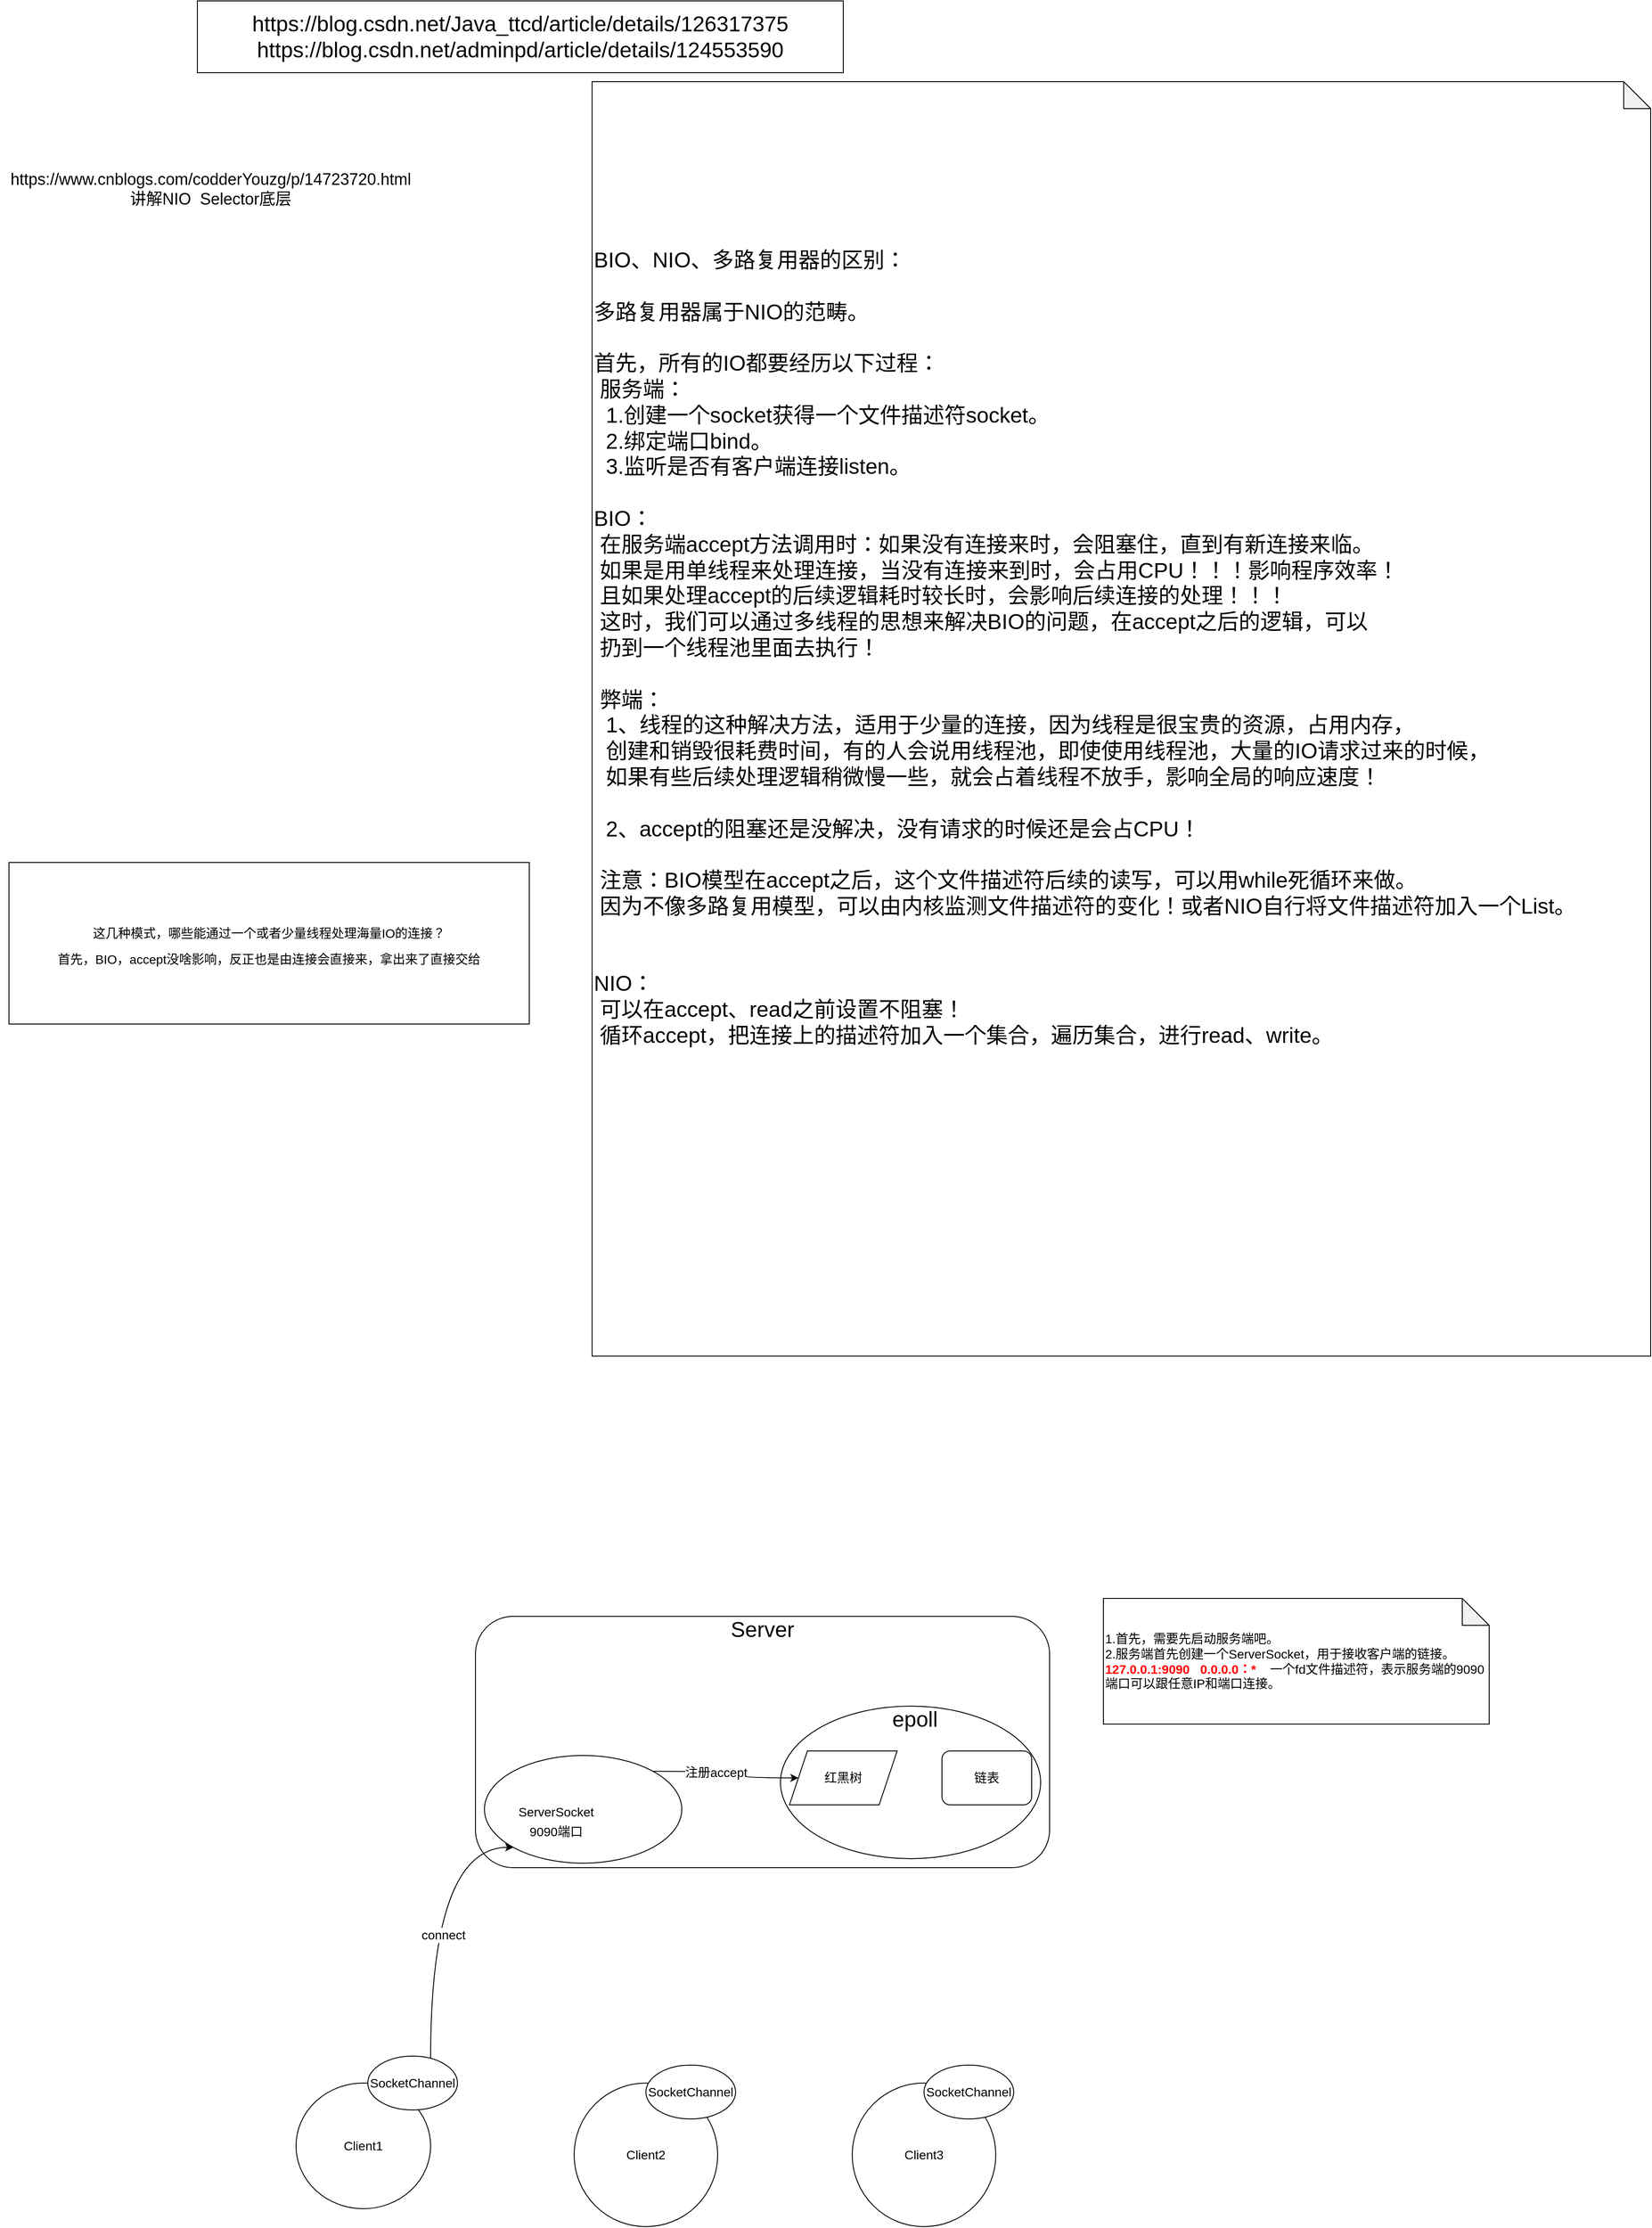 <mxfile version="20.6.0" type="github">
  <diagram id="ho1o4B3E-l8eYltIAmrv" name="第 1 页">
    <mxGraphModel dx="822" dy="357" grid="1" gridSize="10" guides="1" tooltips="1" connect="1" arrows="1" fold="1" page="1" pageScale="1" pageWidth="827" pageHeight="1169" math="0" shadow="0">
      <root>
        <mxCell id="0" />
        <mxCell id="1" parent="0" />
        <mxCell id="7geZkpw3Z43b3UevWiiN-1" value="&lt;div style=&quot;&quot;&gt;&lt;span style=&quot;font-size: 24px; background-color: initial;&quot;&gt;BIO、NIO、多路复用器的区别：&lt;/span&gt;&lt;/div&gt;&lt;div style=&quot;&quot;&gt;&lt;span style=&quot;font-size: 24px; background-color: initial;&quot;&gt;&lt;br&gt;&lt;/span&gt;&lt;/div&gt;&lt;div style=&quot;&quot;&gt;&lt;span style=&quot;font-size: 24px; background-color: initial;&quot;&gt;多路复用器属于NIO的范畴。&lt;/span&gt;&lt;/div&gt;&lt;div style=&quot;&quot;&gt;&lt;span style=&quot;font-size: 24px; background-color: initial;&quot;&gt;&lt;br&gt;&lt;/span&gt;&lt;/div&gt;&lt;div style=&quot;&quot;&gt;&lt;span style=&quot;font-size: 24px;&quot;&gt;首先，所有的IO都要经历以下过程：&lt;/span&gt;&lt;/div&gt;&lt;div style=&quot;&quot;&gt;&lt;span style=&quot;font-size: 24px;&quot;&gt;&lt;span style=&quot;white-space: pre;&quot;&gt; &lt;/span&gt;服务端：&lt;/span&gt;&lt;/div&gt;&lt;div style=&quot;&quot;&gt;&lt;span style=&quot;font-size: 24px;&quot;&gt;&lt;span style=&quot;white-space: pre;&quot;&gt; &lt;/span&gt;&lt;span style=&quot;white-space: pre;&quot;&gt; &lt;/span&gt;1.创建一个socket获得一个文件描述符socket。&lt;br&gt;&lt;/span&gt;&lt;/div&gt;&lt;div style=&quot;&quot;&gt;&lt;span style=&quot;font-size: 24px;&quot;&gt;&lt;span style=&quot;white-space: pre;&quot;&gt; &lt;/span&gt;&lt;span style=&quot;white-space: pre;&quot;&gt; &lt;/span&gt;2.绑定端口bind。&lt;br&gt;&lt;/span&gt;&lt;/div&gt;&lt;div style=&quot;&quot;&gt;&lt;span style=&quot;font-size: 24px;&quot;&gt;&lt;span style=&quot;white-space: pre;&quot;&gt; &lt;/span&gt;&lt;span style=&quot;white-space: pre;&quot;&gt; &lt;/span&gt;3.监听是否有客户端连接listen。&lt;br&gt;&lt;/span&gt;&lt;/div&gt;&lt;div style=&quot;&quot;&gt;&lt;span style=&quot;font-size: 24px;&quot;&gt;&lt;br&gt;&lt;/span&gt;&lt;/div&gt;&lt;div style=&quot;&quot;&gt;&lt;span style=&quot;font-size: 24px;&quot;&gt;BIO：&lt;/span&gt;&lt;/div&gt;&lt;div style=&quot;&quot;&gt;&lt;span style=&quot;font-size: 24px;&quot;&gt;&lt;span style=&quot;white-space: pre;&quot;&gt; &lt;/span&gt;在服务端accept方法调用时：如果没有连接来时，会阻塞住，直到有新连接来临。&lt;br&gt;&lt;/span&gt;&lt;/div&gt;&lt;div style=&quot;&quot;&gt;&lt;span style=&quot;font-size: 24px;&quot;&gt;&lt;span style=&quot;white-space: pre;&quot;&gt; &lt;/span&gt;如果是用单线程来处理连接，当没有连接来到时，会占用CPU！！！影响程序效率！&lt;br&gt;&lt;/span&gt;&lt;/div&gt;&lt;div style=&quot;&quot;&gt;&lt;span style=&quot;font-size: 24px;&quot;&gt;&lt;span style=&quot;white-space: pre;&quot;&gt; &lt;/span&gt;且如果处理accept的后续逻辑耗时较长时，会影响后续连接的处理！！！&lt;br&gt;&lt;/span&gt;&lt;/div&gt;&lt;div style=&quot;&quot;&gt;&lt;span style=&quot;font-size: 24px;&quot;&gt;&lt;span style=&quot;white-space: pre;&quot;&gt; &lt;/span&gt;这时，我们可以通过多线程的思想来解决BIO的问题，在accept之后的逻辑，可以&lt;br&gt;&lt;/span&gt;&lt;/div&gt;&lt;div style=&quot;&quot;&gt;&lt;span style=&quot;font-size: 24px;&quot;&gt;&lt;span style=&quot;white-space: pre;&quot;&gt; &lt;/span&gt;扔到一个线程池里面去执行！&lt;br&gt;&lt;/span&gt;&lt;/div&gt;&lt;div style=&quot;&quot;&gt;&lt;span style=&quot;font-size: 24px;&quot;&gt;&lt;br&gt;&lt;/span&gt;&lt;/div&gt;&lt;div style=&quot;&quot;&gt;&lt;span style=&quot;font-size: 24px;&quot;&gt;&lt;span style=&quot;white-space: pre;&quot;&gt; &lt;/span&gt;弊端：&lt;/span&gt;&lt;/div&gt;&lt;div style=&quot;&quot;&gt;&lt;span style=&quot;font-size: 24px;&quot;&gt;&lt;span style=&quot;white-space: pre;&quot;&gt; &lt;/span&gt;&lt;span style=&quot;white-space: pre;&quot;&gt; &lt;/span&gt;1、线程的这种解决方法，适用于少量的连接，因为线程是很宝贵的资源，占用内存，&lt;/span&gt;&lt;/div&gt;&lt;div style=&quot;&quot;&gt;&lt;span style=&quot;background-color: initial; font-size: 24px;&quot;&gt;&lt;span style=&quot;white-space: pre;&quot;&gt; &lt;/span&gt;&lt;span style=&quot;white-space: pre;&quot;&gt; &lt;/span&gt;创建和销毁很耗费时间，有的人会说用线程池，即使使用线程池，大量的IO请求过来的时候，&lt;/span&gt;&lt;/div&gt;&lt;div style=&quot;&quot;&gt;&lt;span style=&quot;background-color: initial; font-size: 24px;&quot;&gt;&lt;span style=&quot;white-space: pre;&quot;&gt; &lt;/span&gt;&lt;span style=&quot;white-space: pre;&quot;&gt; &lt;/span&gt;如果有些后续处理逻辑稍微慢一些，就会占着线程不放手，影响全局的响应速度！&lt;/span&gt;&lt;/div&gt;&lt;div style=&quot;&quot;&gt;&lt;span style=&quot;font-size: 24px; background-color: initial;&quot;&gt;&lt;br&gt;&lt;/span&gt;&lt;/div&gt;&lt;div style=&quot;&quot;&gt;&lt;span style=&quot;font-size: 24px; background-color: initial;&quot;&gt;&lt;span style=&quot;white-space: pre;&quot;&gt; &lt;/span&gt;&lt;span style=&quot;white-space: pre;&quot;&gt; &lt;/span&gt;2、accept的阻塞还是没解决，没有请求的时候还是会占CPU！&lt;/span&gt;&lt;/div&gt;&lt;div style=&quot;&quot;&gt;&lt;span style=&quot;font-size: 24px;&quot;&gt;&lt;br&gt;&lt;/span&gt;&lt;/div&gt;&lt;div style=&quot;&quot;&gt;&lt;span style=&quot;font-size: 24px;&quot;&gt;&lt;span style=&quot;white-space: pre;&quot;&gt; &lt;/span&gt;注意：BIO模型在accept之后，这个文件描述符后续的读写，可以用while死循环来做。&lt;br&gt;&lt;/span&gt;&lt;/div&gt;&lt;div style=&quot;&quot;&gt;&lt;span style=&quot;font-size: 24px;&quot;&gt;&lt;span style=&quot;white-space: pre;&quot;&gt; &lt;/span&gt;因为不像多路复用模型，可以由内核监测文件描述符的变化！或者NIO自行将文件描述符加入一个List。&lt;br&gt;&lt;/span&gt;&lt;/div&gt;&lt;div style=&quot;&quot;&gt;&lt;span style=&quot;font-size: 24px;&quot;&gt;&lt;br&gt;&lt;/span&gt;&lt;/div&gt;&lt;div style=&quot;&quot;&gt;&lt;span style=&quot;font-size: 24px;&quot;&gt;&lt;br&gt;&lt;/span&gt;&lt;/div&gt;&lt;div style=&quot;&quot;&gt;&lt;span style=&quot;font-size: 24px;&quot;&gt;NIO：&lt;/span&gt;&lt;/div&gt;&lt;div style=&quot;&quot;&gt;&lt;span style=&quot;font-size: 24px;&quot;&gt;&lt;span style=&quot;white-space: pre;&quot;&gt; &lt;/span&gt;可以在accept、read之前设置不阻塞！&lt;br&gt;&lt;/span&gt;&lt;/div&gt;&lt;div style=&quot;&quot;&gt;&lt;span style=&quot;font-size: 24px;&quot;&gt;&lt;span style=&quot;white-space: pre;&quot;&gt; &lt;/span&gt;循环accept，把连接上的描述符加入一个集合，遍历集合，进行read、write。&lt;br&gt;&lt;/span&gt;&lt;/div&gt;&lt;div style=&quot;&quot;&gt;&lt;span style=&quot;font-size: 24px;&quot;&gt;&lt;br&gt;&lt;/span&gt;&lt;/div&gt;&lt;div style=&quot;&quot;&gt;&lt;span style=&quot;font-size: 24px;&quot;&gt;&lt;span style=&quot;white-space: pre;&quot;&gt; &lt;/span&gt;&lt;br&gt;&lt;/span&gt;&lt;/div&gt;&lt;div style=&quot;&quot;&gt;&lt;span style=&quot;font-size: 24px;&quot;&gt;&lt;br&gt;&lt;/span&gt;&lt;/div&gt;&lt;div style=&quot;&quot;&gt;&lt;span style=&quot;font-size: 24px;&quot;&gt;&lt;span style=&quot;white-space: pre;&quot;&gt; &lt;/span&gt;&lt;br&gt;&lt;/span&gt;&lt;/div&gt;&lt;div style=&quot;&quot;&gt;&lt;span style=&quot;font-size: 24px;&quot;&gt;&lt;br&gt;&lt;/span&gt;&lt;/div&gt;&lt;div style=&quot;&quot;&gt;&lt;span style=&quot;white-space: pre;&quot;&gt; &lt;/span&gt;&lt;span style=&quot;white-space: pre;&quot;&gt; &lt;/span&gt;&lt;br&gt;&lt;/div&gt;" style="shape=note;whiteSpace=wrap;html=1;backgroundOutline=1;darkOpacity=0.05;align=left;" parent="1" vertex="1">
          <mxGeometry x="700" y="120" width="1180" height="1420" as="geometry" />
        </mxCell>
        <mxCell id="7geZkpw3Z43b3UevWiiN-2" value="https://blog.csdn.net/Java_ttcd/article/details/126317375&lt;br&gt;https://blog.csdn.net/adminpd/article/details/124553590" style="rounded=0;whiteSpace=wrap;html=1;fontSize=24;" parent="1" vertex="1">
          <mxGeometry x="260" y="30" width="720" height="80" as="geometry" />
        </mxCell>
        <mxCell id="7geZkpw3Z43b3UevWiiN-3" value="&lt;font style=&quot;font-size: 14px;&quot;&gt;这几种模式，哪些能通过一个或者少量线程处理海量IO的连接？&lt;br&gt;首先，BIO，accept没啥影响，反正也是由连接会直接来，拿出来了直接交给&lt;br&gt;&lt;/font&gt;" style="rounded=0;whiteSpace=wrap;html=1;fontSize=24;" parent="1" vertex="1">
          <mxGeometry x="50" y="990" width="580" height="180" as="geometry" />
        </mxCell>
        <mxCell id="La09_VNI6gY7_joqpI0x-1" value="&lt;font style=&quot;font-size: 18px;&quot;&gt;https://www.cnblogs.com/codderYouzg/p/14723720.html&lt;br&gt;讲解NIO&amp;nbsp; Selector底层&lt;br&gt;&lt;/font&gt;" style="text;html=1;strokeColor=none;fillColor=none;align=center;verticalAlign=middle;whiteSpace=wrap;rounded=0;" parent="1" vertex="1">
          <mxGeometry x="40" y="180" width="470" height="120" as="geometry" />
        </mxCell>
        <mxCell id="w--zyUQJSbkvS63GyZV3-1" value="" style="rounded=1;whiteSpace=wrap;html=1;" vertex="1" parent="1">
          <mxGeometry x="570" y="1830" width="640" height="280" as="geometry" />
        </mxCell>
        <mxCell id="w--zyUQJSbkvS63GyZV3-2" value="&lt;font style=&quot;font-size: 24px;&quot;&gt;Server&lt;/font&gt;" style="text;html=1;strokeColor=none;fillColor=none;align=center;verticalAlign=middle;whiteSpace=wrap;rounded=0;" vertex="1" parent="1">
          <mxGeometry x="860" y="1830" width="60" height="30" as="geometry" />
        </mxCell>
        <mxCell id="w--zyUQJSbkvS63GyZV3-3" value="" style="ellipse;whiteSpace=wrap;html=1;fontSize=24;" vertex="1" parent="1">
          <mxGeometry x="580" y="1985" width="220" height="120" as="geometry" />
        </mxCell>
        <mxCell id="w--zyUQJSbkvS63GyZV3-4" value="" style="ellipse;whiteSpace=wrap;html=1;fontSize=24;" vertex="1" parent="1">
          <mxGeometry x="910" y="1930" width="290" height="170" as="geometry" />
        </mxCell>
        <mxCell id="w--zyUQJSbkvS63GyZV3-5" value="epoll" style="text;html=1;strokeColor=none;fillColor=none;align=center;verticalAlign=middle;whiteSpace=wrap;rounded=0;fontSize=24;" vertex="1" parent="1">
          <mxGeometry x="1030" y="1930" width="60" height="30" as="geometry" />
        </mxCell>
        <mxCell id="w--zyUQJSbkvS63GyZV3-7" value="&lt;font style=&quot;font-size: 14px;&quot;&gt;ServerSocket&lt;/font&gt;" style="text;html=1;strokeColor=none;fillColor=none;align=center;verticalAlign=middle;whiteSpace=wrap;rounded=0;fontSize=24;" vertex="1" parent="1">
          <mxGeometry x="630" y="2030" width="60" height="30" as="geometry" />
        </mxCell>
        <mxCell id="w--zyUQJSbkvS63GyZV3-9" value="1.首先，需要先启动服务端吧。&lt;br&gt;2.服务端首先创建一个ServerSocket，用于接收客户端的链接。&lt;br&gt;&lt;span style=&quot;text-align: center;&quot;&gt;&lt;b&gt;&lt;font color=&quot;#ff0000&quot;&gt;127.0.0.1:9090&amp;nbsp; &amp;nbsp;0.0.0.0：*&lt;/font&gt;&lt;/b&gt;&amp;nbsp; &amp;nbsp;&amp;nbsp;&lt;/span&gt;&lt;span style=&quot;text-align: center;&quot;&gt;一个fd文件描述符，表示服务端的9090端口可以跟任意IP和端口连接。&lt;br&gt;&lt;/span&gt;" style="shape=note;whiteSpace=wrap;html=1;backgroundOutline=1;darkOpacity=0.05;fontSize=14;align=left;" vertex="1" parent="1">
          <mxGeometry x="1270" y="1810" width="430" height="140" as="geometry" />
        </mxCell>
        <mxCell id="w--zyUQJSbkvS63GyZV3-10" value="9090端口" style="text;html=1;strokeColor=none;fillColor=none;align=center;verticalAlign=middle;whiteSpace=wrap;rounded=0;fontSize=14;" vertex="1" parent="1">
          <mxGeometry x="610" y="2060" width="100" height="20" as="geometry" />
        </mxCell>
        <mxCell id="w--zyUQJSbkvS63GyZV3-13" value="&lt;font color=&quot;#000000&quot;&gt;红黑树&lt;/font&gt;" style="shape=parallelogram;perimeter=parallelogramPerimeter;whiteSpace=wrap;html=1;fixedSize=1;fontSize=14;fontColor=#FF0000;" vertex="1" parent="1">
          <mxGeometry x="920" y="1980" width="120" height="60" as="geometry" />
        </mxCell>
        <mxCell id="w--zyUQJSbkvS63GyZV3-14" value="链表" style="rounded=1;whiteSpace=wrap;html=1;fontSize=14;fontColor=#000000;" vertex="1" parent="1">
          <mxGeometry x="1090" y="1980" width="100" height="60" as="geometry" />
        </mxCell>
        <mxCell id="w--zyUQJSbkvS63GyZV3-15" value="Client1" style="ellipse;whiteSpace=wrap;html=1;fontSize=14;fontColor=#000000;" vertex="1" parent="1">
          <mxGeometry x="370" y="2350" width="150" height="140" as="geometry" />
        </mxCell>
        <mxCell id="w--zyUQJSbkvS63GyZV3-16" value="Client2" style="ellipse;whiteSpace=wrap;html=1;fontSize=14;fontColor=#000000;" vertex="1" parent="1">
          <mxGeometry x="680" y="2350" width="160" height="160" as="geometry" />
        </mxCell>
        <mxCell id="w--zyUQJSbkvS63GyZV3-17" value="Client3" style="ellipse;whiteSpace=wrap;html=1;fontSize=14;fontColor=#000000;" vertex="1" parent="1">
          <mxGeometry x="990" y="2350" width="160" height="160" as="geometry" />
        </mxCell>
        <mxCell id="w--zyUQJSbkvS63GyZV3-21" style="edgeStyle=orthogonalEdgeStyle;rounded=0;orthogonalLoop=1;jettySize=auto;html=1;entryX=0;entryY=1;entryDx=0;entryDy=0;fontSize=14;fontColor=#000000;curved=1;" edge="1" parent="1" source="w--zyUQJSbkvS63GyZV3-18" target="w--zyUQJSbkvS63GyZV3-3">
          <mxGeometry relative="1" as="geometry">
            <Array as="points">
              <mxPoint x="520" y="2087" />
            </Array>
          </mxGeometry>
        </mxCell>
        <mxCell id="w--zyUQJSbkvS63GyZV3-22" value="connect" style="edgeLabel;html=1;align=center;verticalAlign=middle;resizable=0;points=[];fontSize=14;fontColor=#000000;" vertex="1" connectable="0" parent="w--zyUQJSbkvS63GyZV3-21">
          <mxGeometry x="-0.16" y="-14" relative="1" as="geometry">
            <mxPoint as="offset" />
          </mxGeometry>
        </mxCell>
        <mxCell id="w--zyUQJSbkvS63GyZV3-18" value="SocketChannel" style="ellipse;whiteSpace=wrap;html=1;fontSize=14;fontColor=#000000;" vertex="1" parent="1">
          <mxGeometry x="450" y="2320" width="100" height="60" as="geometry" />
        </mxCell>
        <mxCell id="w--zyUQJSbkvS63GyZV3-19" value="SocketChannel" style="ellipse;whiteSpace=wrap;html=1;fontSize=14;fontColor=#000000;" vertex="1" parent="1">
          <mxGeometry x="760" y="2330" width="100" height="60" as="geometry" />
        </mxCell>
        <mxCell id="w--zyUQJSbkvS63GyZV3-20" value="SocketChannel" style="ellipse;whiteSpace=wrap;html=1;fontSize=14;fontColor=#000000;" vertex="1" parent="1">
          <mxGeometry x="1070" y="2330" width="100" height="60" as="geometry" />
        </mxCell>
        <mxCell id="w--zyUQJSbkvS63GyZV3-27" style="edgeStyle=orthogonalEdgeStyle;rounded=0;orthogonalLoop=1;jettySize=auto;html=1;exitX=1;exitY=0;exitDx=0;exitDy=0;entryX=0;entryY=0.5;entryDx=0;entryDy=0;fontSize=14;fontColor=#000000;curved=1;" edge="1" parent="1" source="w--zyUQJSbkvS63GyZV3-3" target="w--zyUQJSbkvS63GyZV3-13">
          <mxGeometry relative="1" as="geometry" />
        </mxCell>
        <mxCell id="w--zyUQJSbkvS63GyZV3-28" value="注册accept" style="edgeLabel;html=1;align=center;verticalAlign=middle;resizable=0;points=[];fontSize=14;fontColor=#000000;" vertex="1" connectable="0" parent="w--zyUQJSbkvS63GyZV3-27">
          <mxGeometry x="-0.172" y="-1" relative="1" as="geometry">
            <mxPoint as="offset" />
          </mxGeometry>
        </mxCell>
      </root>
    </mxGraphModel>
  </diagram>
</mxfile>
